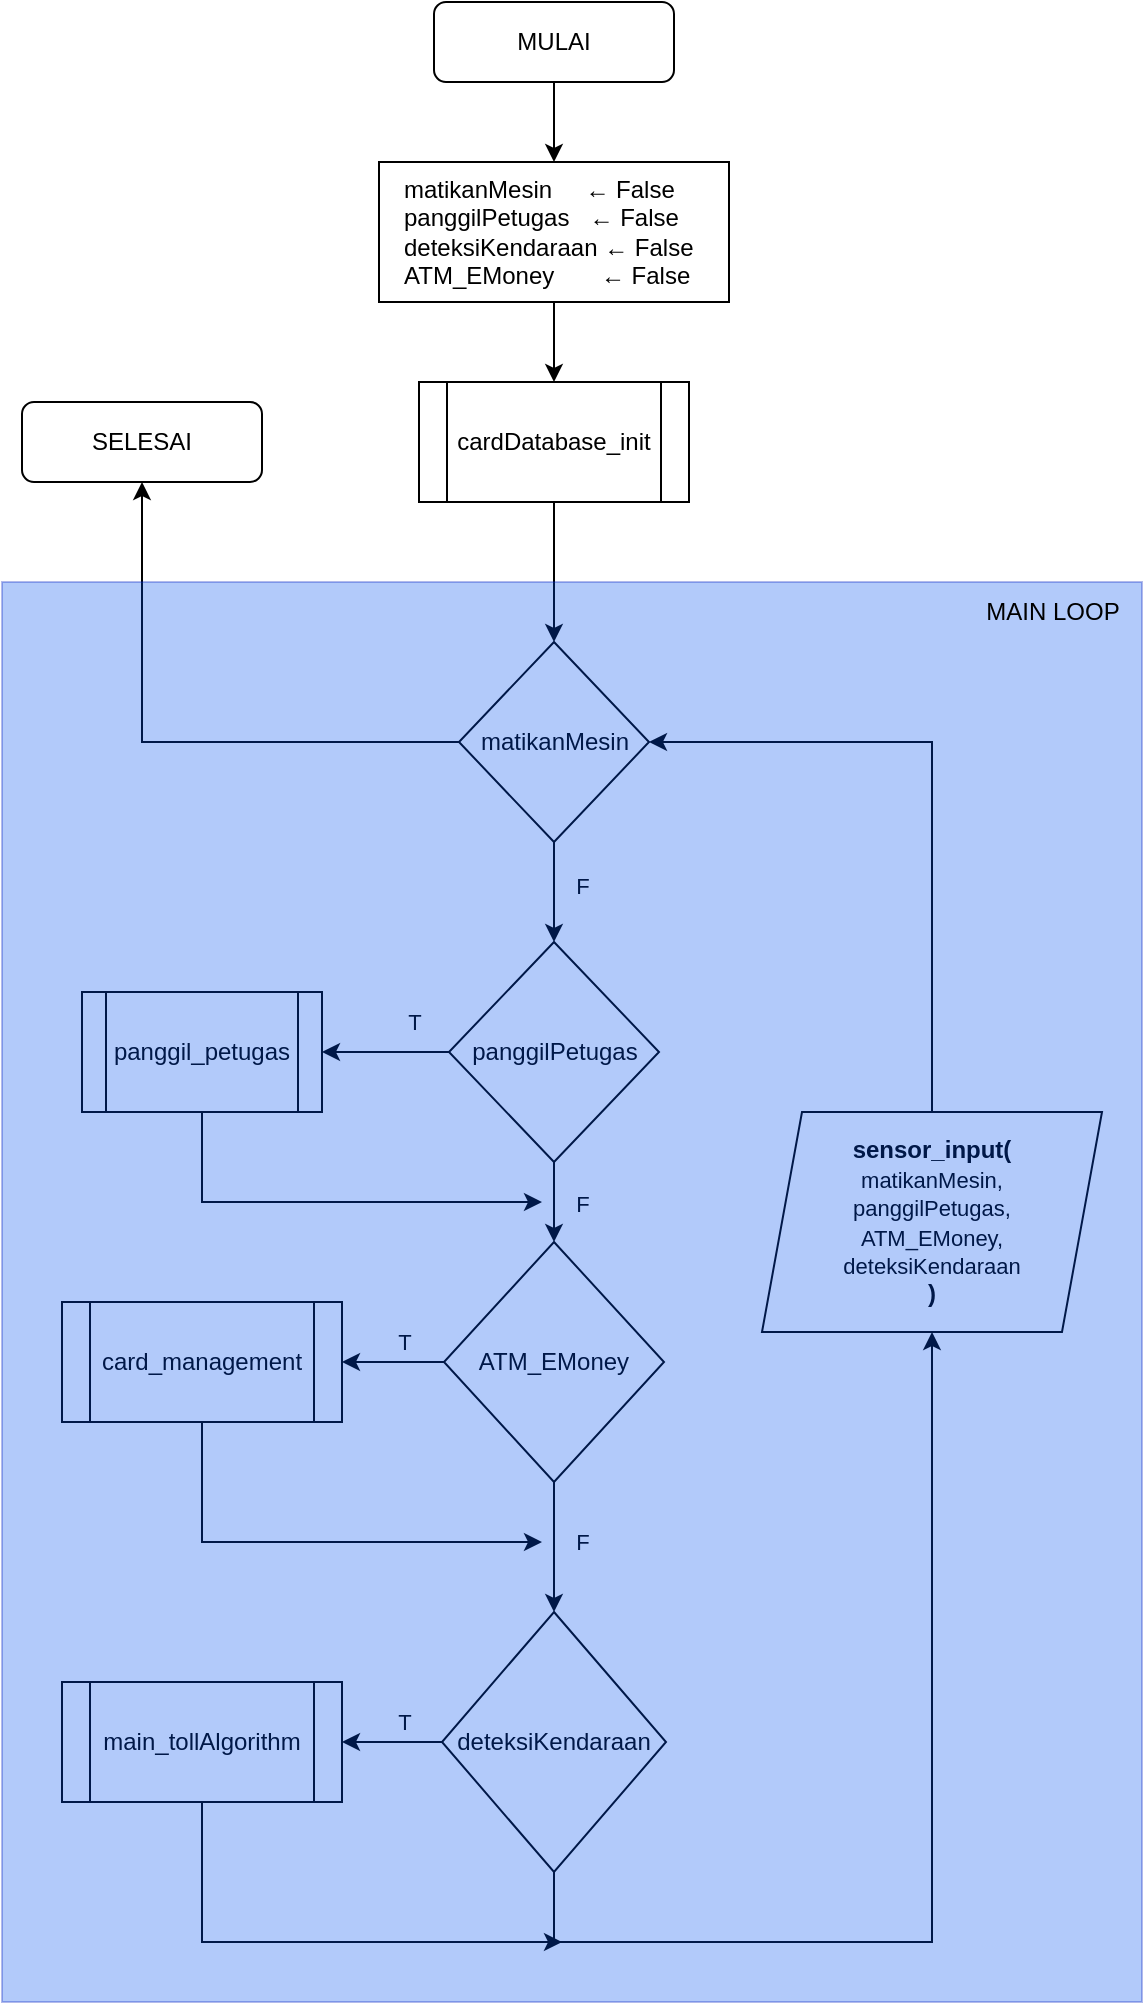 <mxfile version="26.2.15">
  <diagram name="Page-1" id="qxsVhb9kLTHbtW4OKh9W">
    <mxGraphModel dx="1209" dy="806" grid="1" gridSize="10" guides="1" tooltips="1" connect="1" arrows="1" fold="1" page="1" pageScale="1" pageWidth="850" pageHeight="1100" math="0" shadow="0">
      <root>
        <mxCell id="0" />
        <mxCell id="1" parent="0" />
        <mxCell id="8ndYIaICfomnPn8rkLf8-21" style="edgeStyle=orthogonalEdgeStyle;rounded=0;orthogonalLoop=1;jettySize=auto;html=1;exitX=0.5;exitY=1;exitDx=0;exitDy=0;entryX=0.5;entryY=0;entryDx=0;entryDy=0;" parent="1" source="8ndYIaICfomnPn8rkLf8-1" target="8ndYIaICfomnPn8rkLf8-2" edge="1">
          <mxGeometry relative="1" as="geometry" />
        </mxCell>
        <mxCell id="8ndYIaICfomnPn8rkLf8-1" value="MULAI" style="rounded=1;whiteSpace=wrap;html=1;" parent="1" vertex="1">
          <mxGeometry x="376" y="30" width="120" height="40" as="geometry" />
        </mxCell>
        <mxCell id="8ndYIaICfomnPn8rkLf8-20" style="edgeStyle=orthogonalEdgeStyle;rounded=0;orthogonalLoop=1;jettySize=auto;html=1;exitX=0.5;exitY=1;exitDx=0;exitDy=0;entryX=0.5;entryY=0;entryDx=0;entryDy=0;" parent="1" source="8ndYIaICfomnPn8rkLf8-2" target="8ndYIaICfomnPn8rkLf8-3" edge="1">
          <mxGeometry relative="1" as="geometry" />
        </mxCell>
        <mxCell id="8ndYIaICfomnPn8rkLf8-2" value="&lt;div&gt;matikanMesin&amp;nbsp; &amp;nbsp; &amp;nbsp;← False&lt;/div&gt;&lt;div&gt;panggilPetugas&amp;nbsp; &amp;nbsp;← False&lt;/div&gt;&lt;div&gt;deteksiKendaraan ← False&lt;/div&gt;&lt;div&gt;ATM_EMoney&amp;nbsp; &amp;nbsp; &amp;nbsp; &amp;nbsp;← False&lt;/div&gt;" style="rounded=0;whiteSpace=wrap;html=1;align=left;spacing=12;" parent="1" vertex="1">
          <mxGeometry x="348.5" y="110" width="175" height="70" as="geometry" />
        </mxCell>
        <mxCell id="8ndYIaICfomnPn8rkLf8-19" style="edgeStyle=orthogonalEdgeStyle;rounded=0;orthogonalLoop=1;jettySize=auto;html=1;exitX=0.5;exitY=1;exitDx=0;exitDy=0;entryX=0.5;entryY=0;entryDx=0;entryDy=0;" parent="1" source="8ndYIaICfomnPn8rkLf8-3" target="8ndYIaICfomnPn8rkLf8-4" edge="1">
          <mxGeometry relative="1" as="geometry" />
        </mxCell>
        <mxCell id="8ndYIaICfomnPn8rkLf8-3" value="cardDatabase_init" style="shape=process;whiteSpace=wrap;html=1;backgroundOutline=1;" parent="1" vertex="1">
          <mxGeometry x="368.5" y="220" width="135" height="60" as="geometry" />
        </mxCell>
        <mxCell id="8ndYIaICfomnPn8rkLf8-18" style="edgeStyle=orthogonalEdgeStyle;rounded=0;orthogonalLoop=1;jettySize=auto;html=1;exitX=0.5;exitY=1;exitDx=0;exitDy=0;entryX=0.5;entryY=0;entryDx=0;entryDy=0;" parent="1" source="8ndYIaICfomnPn8rkLf8-4" target="8ndYIaICfomnPn8rkLf8-6" edge="1">
          <mxGeometry relative="1" as="geometry" />
        </mxCell>
        <mxCell id="8ndYIaICfomnPn8rkLf8-26" value="F" style="edgeLabel;html=1;align=center;verticalAlign=middle;resizable=0;points=[];" parent="8ndYIaICfomnPn8rkLf8-18" vertex="1" connectable="0">
          <mxGeometry x="-0.133" y="-1" relative="1" as="geometry">
            <mxPoint x="15" as="offset" />
          </mxGeometry>
        </mxCell>
        <mxCell id="EaLzawKyWW2gFQ9TlizT-1" style="edgeStyle=orthogonalEdgeStyle;rounded=0;orthogonalLoop=1;jettySize=auto;html=1;exitX=0;exitY=0.5;exitDx=0;exitDy=0;entryX=0.5;entryY=1;entryDx=0;entryDy=0;" edge="1" parent="1" source="8ndYIaICfomnPn8rkLf8-4" target="8ndYIaICfomnPn8rkLf8-5">
          <mxGeometry relative="1" as="geometry" />
        </mxCell>
        <mxCell id="8ndYIaICfomnPn8rkLf8-4" value="matikanMesin" style="rhombus;whiteSpace=wrap;html=1;" parent="1" vertex="1">
          <mxGeometry x="388.5" y="350" width="95" height="100" as="geometry" />
        </mxCell>
        <mxCell id="8ndYIaICfomnPn8rkLf8-5" value="SELESAI" style="rounded=1;whiteSpace=wrap;html=1;" parent="1" vertex="1">
          <mxGeometry x="170" y="230" width="120" height="40" as="geometry" />
        </mxCell>
        <mxCell id="8ndYIaICfomnPn8rkLf8-12" style="edgeStyle=orthogonalEdgeStyle;rounded=0;orthogonalLoop=1;jettySize=auto;html=1;exitX=0;exitY=0.5;exitDx=0;exitDy=0;entryX=1;entryY=0.5;entryDx=0;entryDy=0;" parent="1" source="8ndYIaICfomnPn8rkLf8-6" target="8ndYIaICfomnPn8rkLf8-8" edge="1">
          <mxGeometry relative="1" as="geometry" />
        </mxCell>
        <mxCell id="8ndYIaICfomnPn8rkLf8-28" value="T" style="edgeLabel;html=1;align=center;verticalAlign=middle;resizable=0;points=[];" parent="8ndYIaICfomnPn8rkLf8-12" vertex="1" connectable="0">
          <mxGeometry x="-0.454" y="-6" relative="1" as="geometry">
            <mxPoint y="-9" as="offset" />
          </mxGeometry>
        </mxCell>
        <mxCell id="8ndYIaICfomnPn8rkLf8-17" style="edgeStyle=orthogonalEdgeStyle;rounded=0;orthogonalLoop=1;jettySize=auto;html=1;exitX=0.5;exitY=1;exitDx=0;exitDy=0;entryX=0.5;entryY=0;entryDx=0;entryDy=0;" parent="1" source="8ndYIaICfomnPn8rkLf8-6" target="8ndYIaICfomnPn8rkLf8-9" edge="1">
          <mxGeometry relative="1" as="geometry" />
        </mxCell>
        <mxCell id="8ndYIaICfomnPn8rkLf8-29" value="F" style="edgeLabel;html=1;align=center;verticalAlign=middle;resizable=0;points=[];" parent="8ndYIaICfomnPn8rkLf8-17" vertex="1" connectable="0">
          <mxGeometry x="-0.167" y="5" relative="1" as="geometry">
            <mxPoint x="9" y="4" as="offset" />
          </mxGeometry>
        </mxCell>
        <mxCell id="8ndYIaICfomnPn8rkLf8-6" value="panggilPetugas" style="rhombus;whiteSpace=wrap;html=1;" parent="1" vertex="1">
          <mxGeometry x="383.5" y="500" width="105" height="110" as="geometry" />
        </mxCell>
        <mxCell id="8ndYIaICfomnPn8rkLf8-15" style="edgeStyle=orthogonalEdgeStyle;rounded=0;orthogonalLoop=1;jettySize=auto;html=1;exitX=0;exitY=0.5;exitDx=0;exitDy=0;entryX=1;entryY=0.5;entryDx=0;entryDy=0;" parent="1" source="8ndYIaICfomnPn8rkLf8-7" target="8ndYIaICfomnPn8rkLf8-14" edge="1">
          <mxGeometry relative="1" as="geometry" />
        </mxCell>
        <mxCell id="8ndYIaICfomnPn8rkLf8-32" value="T" style="edgeLabel;html=1;align=center;verticalAlign=middle;resizable=0;points=[];" parent="8ndYIaICfomnPn8rkLf8-15" vertex="1" connectable="0">
          <mxGeometry x="-0.297" y="2" relative="1" as="geometry">
            <mxPoint x="-2" y="-12" as="offset" />
          </mxGeometry>
        </mxCell>
        <mxCell id="8ndYIaICfomnPn8rkLf8-35" style="edgeStyle=orthogonalEdgeStyle;rounded=0;orthogonalLoop=1;jettySize=auto;html=1;exitX=0.5;exitY=1;exitDx=0;exitDy=0;entryX=0.5;entryY=1;entryDx=0;entryDy=0;" parent="1" source="8ndYIaICfomnPn8rkLf8-7" target="8ndYIaICfomnPn8rkLf8-34" edge="1">
          <mxGeometry relative="1" as="geometry">
            <Array as="points">
              <mxPoint x="436" y="1000" />
              <mxPoint x="625" y="1000" />
            </Array>
          </mxGeometry>
        </mxCell>
        <mxCell id="8ndYIaICfomnPn8rkLf8-7" value="deteksiKendaraan" style="rhombus;whiteSpace=wrap;html=1;" parent="1" vertex="1">
          <mxGeometry x="380" y="835" width="112" height="130" as="geometry" />
        </mxCell>
        <mxCell id="8ndYIaICfomnPn8rkLf8-22" style="edgeStyle=orthogonalEdgeStyle;rounded=0;orthogonalLoop=1;jettySize=auto;html=1;exitX=0.5;exitY=1;exitDx=0;exitDy=0;" parent="1" source="8ndYIaICfomnPn8rkLf8-8" edge="1">
          <mxGeometry relative="1" as="geometry">
            <mxPoint x="430" y="630" as="targetPoint" />
            <Array as="points">
              <mxPoint x="260" y="630" />
              <mxPoint x="390" y="630" />
            </Array>
          </mxGeometry>
        </mxCell>
        <mxCell id="8ndYIaICfomnPn8rkLf8-8" value="panggil_petugas" style="shape=process;whiteSpace=wrap;html=1;backgroundOutline=1;" parent="1" vertex="1">
          <mxGeometry x="200" y="525" width="120" height="60" as="geometry" />
        </mxCell>
        <mxCell id="8ndYIaICfomnPn8rkLf8-13" style="edgeStyle=orthogonalEdgeStyle;rounded=0;orthogonalLoop=1;jettySize=auto;html=1;exitX=0;exitY=0.5;exitDx=0;exitDy=0;entryX=1;entryY=0.5;entryDx=0;entryDy=0;" parent="1" source="8ndYIaICfomnPn8rkLf8-9" target="8ndYIaICfomnPn8rkLf8-10" edge="1">
          <mxGeometry relative="1" as="geometry" />
        </mxCell>
        <mxCell id="8ndYIaICfomnPn8rkLf8-31" value="T" style="edgeLabel;html=1;align=center;verticalAlign=middle;resizable=0;points=[];" parent="8ndYIaICfomnPn8rkLf8-13" vertex="1" connectable="0">
          <mxGeometry x="-0.271" y="4" relative="1" as="geometry">
            <mxPoint x="-2" y="-14" as="offset" />
          </mxGeometry>
        </mxCell>
        <mxCell id="8ndYIaICfomnPn8rkLf8-16" style="edgeStyle=orthogonalEdgeStyle;rounded=0;orthogonalLoop=1;jettySize=auto;html=1;exitX=0.5;exitY=1;exitDx=0;exitDy=0;entryX=0.5;entryY=0;entryDx=0;entryDy=0;" parent="1" source="8ndYIaICfomnPn8rkLf8-9" target="8ndYIaICfomnPn8rkLf8-7" edge="1">
          <mxGeometry relative="1" as="geometry" />
        </mxCell>
        <mxCell id="8ndYIaICfomnPn8rkLf8-30" value="F" style="edgeLabel;html=1;align=center;verticalAlign=middle;resizable=0;points=[];" parent="8ndYIaICfomnPn8rkLf8-16" vertex="1" connectable="0">
          <mxGeometry x="-0.256" y="-7" relative="1" as="geometry">
            <mxPoint x="21" y="6" as="offset" />
          </mxGeometry>
        </mxCell>
        <mxCell id="8ndYIaICfomnPn8rkLf8-9" value="ATM_EMoney" style="rhombus;whiteSpace=wrap;html=1;" parent="1" vertex="1">
          <mxGeometry x="381" y="650" width="110" height="120" as="geometry" />
        </mxCell>
        <mxCell id="8ndYIaICfomnPn8rkLf8-23" style="edgeStyle=orthogonalEdgeStyle;rounded=0;orthogonalLoop=1;jettySize=auto;html=1;exitX=0.5;exitY=1;exitDx=0;exitDy=0;" parent="1" source="8ndYIaICfomnPn8rkLf8-10" edge="1">
          <mxGeometry relative="1" as="geometry">
            <mxPoint x="430" y="800" as="targetPoint" />
            <Array as="points">
              <mxPoint x="260" y="800" />
            </Array>
          </mxGeometry>
        </mxCell>
        <mxCell id="8ndYIaICfomnPn8rkLf8-10" value="card_management" style="shape=process;whiteSpace=wrap;html=1;backgroundOutline=1;" parent="1" vertex="1">
          <mxGeometry x="190" y="680" width="140" height="60" as="geometry" />
        </mxCell>
        <mxCell id="8ndYIaICfomnPn8rkLf8-25" style="edgeStyle=orthogonalEdgeStyle;rounded=0;orthogonalLoop=1;jettySize=auto;html=1;exitX=0.5;exitY=1;exitDx=0;exitDy=0;" parent="1" source="8ndYIaICfomnPn8rkLf8-14" edge="1">
          <mxGeometry relative="1" as="geometry">
            <mxPoint x="440" y="1000" as="targetPoint" />
            <Array as="points">
              <mxPoint x="260" y="1000" />
            </Array>
          </mxGeometry>
        </mxCell>
        <mxCell id="8ndYIaICfomnPn8rkLf8-14" value="main_tollAlgorithm" style="shape=process;whiteSpace=wrap;html=1;backgroundOutline=1;" parent="1" vertex="1">
          <mxGeometry x="190" y="870" width="140" height="60" as="geometry" />
        </mxCell>
        <mxCell id="8ndYIaICfomnPn8rkLf8-36" style="edgeStyle=orthogonalEdgeStyle;rounded=0;orthogonalLoop=1;jettySize=auto;html=1;exitX=0.5;exitY=0;exitDx=0;exitDy=0;entryX=1;entryY=0.5;entryDx=0;entryDy=0;" parent="1" source="8ndYIaICfomnPn8rkLf8-34" target="8ndYIaICfomnPn8rkLf8-4" edge="1">
          <mxGeometry relative="1" as="geometry" />
        </mxCell>
        <mxCell id="8ndYIaICfomnPn8rkLf8-34" value="&lt;b&gt;sensor_input(&lt;/b&gt;&lt;div&gt;&lt;div&gt;&lt;font style=&quot;font-size: 11px;&quot;&gt;matikanMesin,&lt;/font&gt;&lt;/div&gt;&lt;div&gt;&lt;font style=&quot;font-size: 11px;&quot;&gt;panggilPetugas,&lt;/font&gt;&lt;/div&gt;&lt;div&gt;&lt;font style=&quot;font-size: 11px;&quot;&gt;ATM_EMoney,&lt;/font&gt;&lt;/div&gt;&lt;div&gt;&lt;font style=&quot;font-size: 11px;&quot;&gt;deteksiKendaraan&lt;/font&gt;&lt;/div&gt;&lt;div&gt;&lt;b&gt;)&lt;/b&gt;&lt;/div&gt;&lt;/div&gt;" style="shape=parallelogram;perimeter=parallelogramPerimeter;whiteSpace=wrap;html=1;fixedSize=1;" parent="1" vertex="1">
          <mxGeometry x="540" y="585" width="170" height="110" as="geometry" />
        </mxCell>
        <mxCell id="EaLzawKyWW2gFQ9TlizT-2" value="" style="rounded=0;whiteSpace=wrap;html=1;opacity=30;fillColor=#0050ef;fontColor=#ffffff;strokeColor=#001DBC;" vertex="1" parent="1">
          <mxGeometry x="160" y="320" width="570" height="710" as="geometry" />
        </mxCell>
        <mxCell id="EaLzawKyWW2gFQ9TlizT-4" value="MAIN LOOP" style="text;html=1;align=center;verticalAlign=middle;resizable=0;points=[];autosize=1;strokeColor=none;fillColor=none;" vertex="1" parent="1">
          <mxGeometry x="640" y="320" width="90" height="30" as="geometry" />
        </mxCell>
      </root>
    </mxGraphModel>
  </diagram>
</mxfile>
